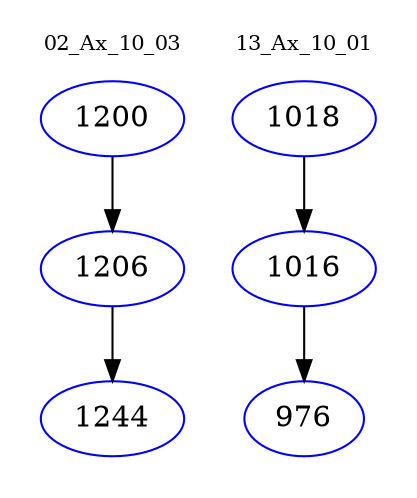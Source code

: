 digraph{
subgraph cluster_0 {
color = white
label = "02_Ax_10_03";
fontsize=10;
T0_1200 [label="1200", color="blue"]
T0_1200 -> T0_1206 [color="black"]
T0_1206 [label="1206", color="blue"]
T0_1206 -> T0_1244 [color="black"]
T0_1244 [label="1244", color="blue"]
}
subgraph cluster_1 {
color = white
label = "13_Ax_10_01";
fontsize=10;
T1_1018 [label="1018", color="blue"]
T1_1018 -> T1_1016 [color="black"]
T1_1016 [label="1016", color="blue"]
T1_1016 -> T1_976 [color="black"]
T1_976 [label="976", color="blue"]
}
}
